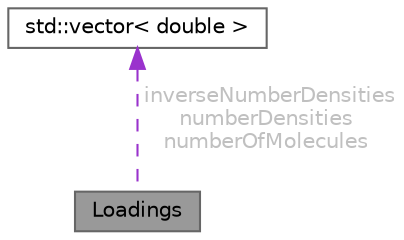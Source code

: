 digraph "Loadings"
{
 // LATEX_PDF_SIZE
  bgcolor="transparent";
  edge [fontname=Helvetica,fontsize=10,labelfontname=Helvetica,labelfontsize=10];
  node [fontname=Helvetica,fontsize=10,shape=box,height=0.2,width=0.4];
  Node1 [id="Node000001",label="Loadings",height=0.2,width=0.4,color="gray40", fillcolor="grey60", style="filled", fontcolor="black",tooltip=" "];
  Node2 -> Node1 [id="edge1_Node000001_Node000002",dir="back",color="darkorchid3",style="dashed",tooltip=" ",label=" inverseNumberDensities\nnumberDensities\nnumberOfMolecules",fontcolor="grey" ];
  Node2 [id="Node000002",label="std::vector\< double \>",height=0.2,width=0.4,color="gray40", fillcolor="white", style="filled",tooltip=" "];
}
